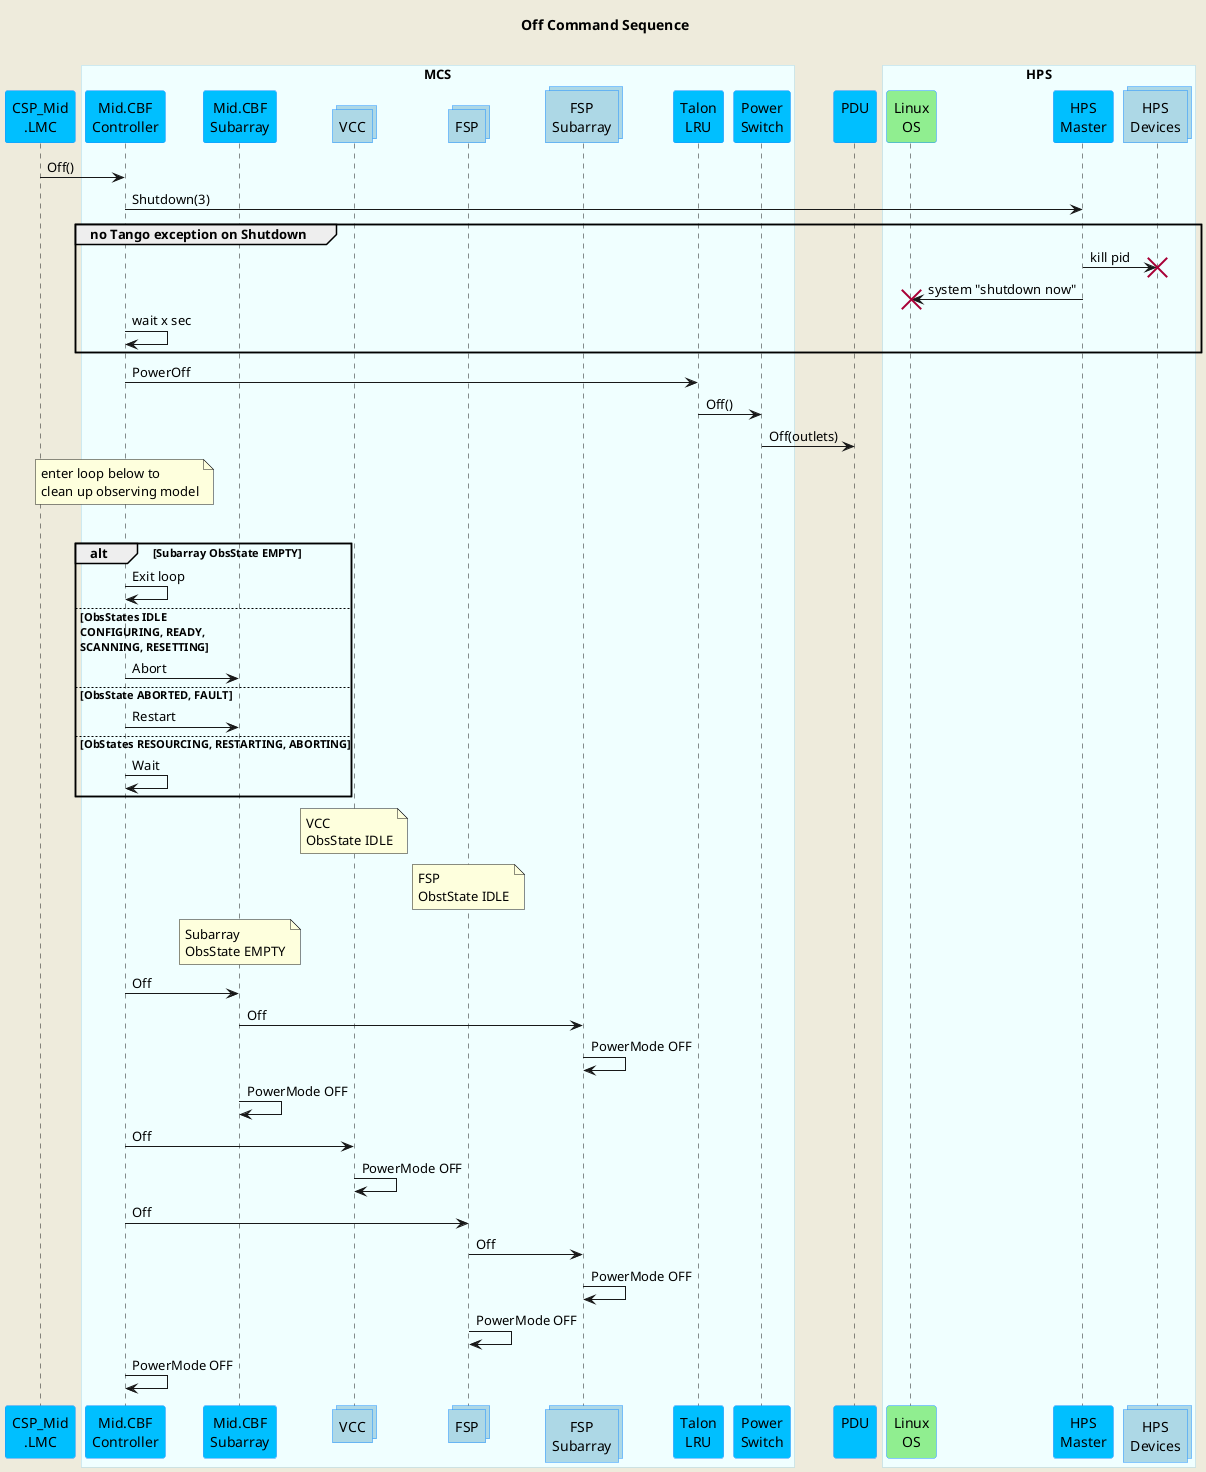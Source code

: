 @startuml
'https://plantuml.com/sequence-diagram
skinparam backgroundColor #EEEBDC
skinparam sequence {
ParticipantBorderColor DodgerBlue
ParticipantBackgroundColor DeepSkyBlue
ActorBorderColor DarkGreen
ActorBackgroundColor Green
BoxBorderColor LightBlue
BoxBackgroundColor #F0FFFF
}
skinparam collections {
  BackGroundColor LightBlue
  BorderColor DodgerBlue
}
skinparam database {
  BackgroundColor LightGreen
  BorderColor DarkGreen
}
title Off Command Sequence\n
participant "CSP_Mid\n.LMC" as lmc
box "MCS"
participant "Mid.CBF\nController" as controller
participant "Mid.CBF\nSubarray" as subarray
collections "VCC" as vcc
collections "FSP" as fsp
collections "FSP\nSubarray" as fspsubarray
participant "Talon\nLRU" as lru
participant "Power\nSwitch" as switch
end box
participant "PDU\n" as pdu
box "HPS"
participant "Linux\nOS" as os #LightGreen
participant "HPS\nMaster" as hpsmaster
collections "HPS\nDevices" as hpsdevices
end box
lmc        ->  controller    : Off()
controller ->  hpsmaster     : Shutdown(3)
group no Tango exception on Shutdown
hpsmaster  ->  hpsdevices !! : kill pid
hpsmaster  ->  os !!         : system "shutdown now"
controller ->  controller    : wait x sec
end group
controller ->  lru           : PowerOff
lru        ->  switch        : Off()
switch     ->  pdu           : Off(outlets)
note over controller         : enter loop below to\nclean up observing model

loop until Subarray ObsState EMPTY or time exceeded
alt Subarray ObsState EMPTY
controller -> controller : Exit loop
else ObsStates IDLE\nCONFIGURING, READY,\nSCANNING, RESETTING
controller -> subarray   : Abort
else ObsState ABORTED, FAULT
controller -> subarray   : Restart
else ObStates RESOURCING, RESTARTING, ABORTING
controller -> controller : Wait
end loop
note over vcc            : VCC\nObsState IDLE
note over fsp            : FSP\nObstState IDLE
note over subarray       : Subarray\nObsState EMPTY
controller ->  subarray      : Off
subarray   ->  fspsubarray   : Off
fspsubarray->  fspsubarray   : PowerMode OFF
subarray   ->  subarray      : PowerMode OFF
controller ->  vcc           : Off
vcc        ->  vcc           : PowerMode OFF
controller ->  fsp           : Off
fsp        ->  fspsubarray   : Off
fspsubarray->  fspsubarray   : PowerMode OFF
fsp        ->  fsp           : PowerMode OFF
controller ->  controller    : PowerMode OFF
@enduml